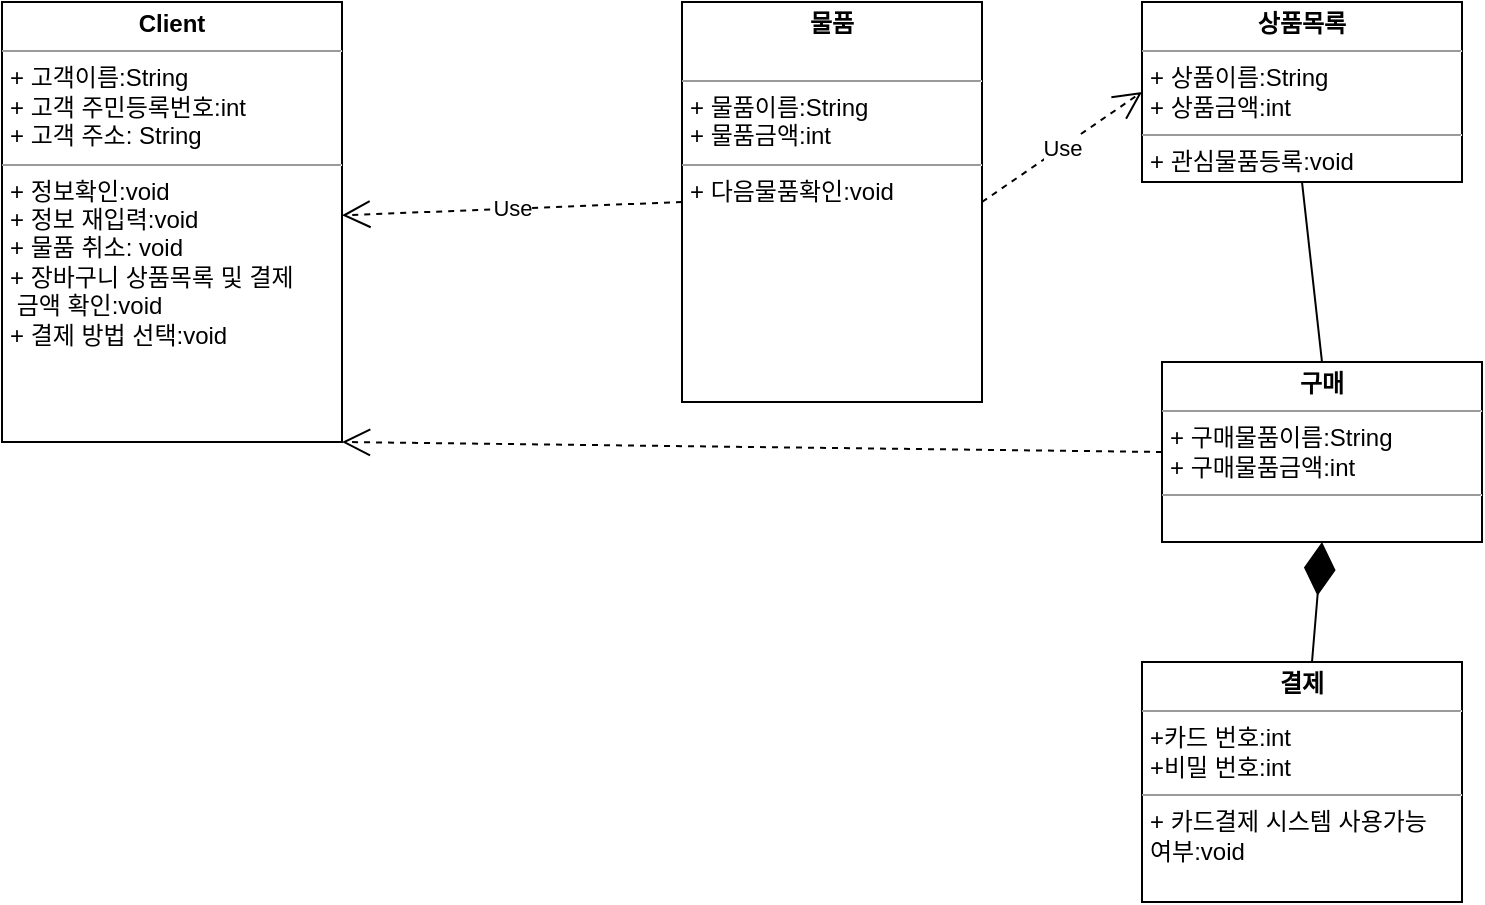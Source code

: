<mxfile version="20.6.0" type="github">
  <diagram id="P_B9VLrwiy2SM6cDXgdw" name="페이지-1">
    <mxGraphModel dx="1698" dy="840" grid="1" gridSize="10" guides="1" tooltips="1" connect="1" arrows="1" fold="1" page="1" pageScale="1" pageWidth="850" pageHeight="1100" math="0" shadow="0">
      <root>
        <mxCell id="0" />
        <mxCell id="1" parent="0" />
        <mxCell id="3WRnLMM7Jg6qpEXT6fHa-1" value="&lt;p style=&quot;margin:0px;margin-top:4px;text-align:center;&quot;&gt;&lt;b&gt;물품&lt;/b&gt;&lt;/p&gt;&lt;br&gt;&lt;hr size=&quot;1&quot;&gt;&lt;p style=&quot;margin:0px;margin-left:4px;&quot;&gt;+ 물품이름:String&lt;/p&gt;&lt;p style=&quot;margin:0px;margin-left:4px;&quot;&gt;+ 물품금액:int&lt;/p&gt;&lt;hr size=&quot;1&quot;&gt;&lt;p style=&quot;margin:0px;margin-left:4px;&quot;&gt;+ 다음물품확인:void&lt;/p&gt;" style="verticalAlign=top;align=left;overflow=fill;fontSize=12;fontFamily=Helvetica;html=1;" vertex="1" parent="1">
          <mxGeometry x="320" y="120" width="150" height="200" as="geometry" />
        </mxCell>
        <mxCell id="3WRnLMM7Jg6qpEXT6fHa-2" value="&lt;p style=&quot;margin:0px;margin-top:4px;text-align:center;&quot;&gt;&lt;b&gt;구매&lt;/b&gt;&lt;/p&gt;&lt;hr size=&quot;1&quot;&gt;&lt;p style=&quot;margin:0px;margin-left:4px;&quot;&gt;+ 구매물품이름:String&lt;/p&gt;&lt;p style=&quot;margin:0px;margin-left:4px;&quot;&gt;+ 구매물품금액:int&lt;/p&gt;&lt;hr size=&quot;1&quot;&gt;&lt;p style=&quot;margin:0px;margin-left:4px;&quot;&gt;&lt;br&gt;&lt;/p&gt;" style="verticalAlign=top;align=left;overflow=fill;fontSize=12;fontFamily=Helvetica;html=1;" vertex="1" parent="1">
          <mxGeometry x="560" y="300" width="160" height="90" as="geometry" />
        </mxCell>
        <mxCell id="3WRnLMM7Jg6qpEXT6fHa-3" value="&lt;p style=&quot;margin:0px;margin-top:4px;text-align:center;&quot;&gt;&lt;b&gt;Client&lt;/b&gt;&lt;/p&gt;&lt;hr size=&quot;1&quot;&gt;&lt;p style=&quot;margin:0px;margin-left:4px;&quot;&gt;+ 고객이름:String&lt;/p&gt;&lt;p style=&quot;margin:0px;margin-left:4px;&quot;&gt;+ 고객 주민등록번호:int&lt;/p&gt;&lt;p style=&quot;margin:0px;margin-left:4px;&quot;&gt;+ 고객 주소: String&lt;/p&gt;&lt;hr size=&quot;1&quot;&gt;&lt;p style=&quot;margin:0px;margin-left:4px;&quot;&gt;+ 정보확인:void&lt;/p&gt;&lt;p style=&quot;margin:0px;margin-left:4px;&quot;&gt;+ 정보 재입력:void&lt;/p&gt;&lt;p style=&quot;margin:0px;margin-left:4px;&quot;&gt;+ 물품 취소: void&lt;/p&gt;&lt;p style=&quot;margin:0px;margin-left:4px;&quot;&gt;+ 장바구니 상품목록 및 결제&lt;/p&gt;&lt;p style=&quot;margin:0px;margin-left:4px;&quot;&gt;&amp;nbsp;금액 확인:void&lt;/p&gt;&lt;p style=&quot;margin:0px;margin-left:4px;&quot;&gt;+ 결제 방법 선택:void&lt;/p&gt;" style="verticalAlign=top;align=left;overflow=fill;fontSize=12;fontFamily=Helvetica;html=1;" vertex="1" parent="1">
          <mxGeometry x="-20" y="120" width="170" height="220" as="geometry" />
        </mxCell>
        <mxCell id="3WRnLMM7Jg6qpEXT6fHa-4" value="&lt;p style=&quot;margin:0px;margin-top:4px;text-align:center;&quot;&gt;&lt;b&gt;상품목록&lt;/b&gt;&lt;/p&gt;&lt;hr size=&quot;1&quot;&gt;&lt;p style=&quot;margin:0px;margin-left:4px;&quot;&gt;+ 상품이름:String&lt;/p&gt;&lt;p style=&quot;margin:0px;margin-left:4px;&quot;&gt;+ 상품금액:int&lt;/p&gt;&lt;hr size=&quot;1&quot;&gt;&lt;p style=&quot;margin:0px;margin-left:4px;&quot;&gt;+ 관심물품등록:void&lt;/p&gt;" style="verticalAlign=top;align=left;overflow=fill;fontSize=12;fontFamily=Helvetica;html=1;" vertex="1" parent="1">
          <mxGeometry x="550" y="120" width="160" height="90" as="geometry" />
        </mxCell>
        <mxCell id="3WRnLMM7Jg6qpEXT6fHa-5" value="&lt;p style=&quot;margin:0px;margin-top:4px;text-align:center;&quot;&gt;&lt;b&gt;결제&lt;/b&gt;&lt;/p&gt;&lt;hr size=&quot;1&quot;&gt;&lt;p style=&quot;margin:0px;margin-left:4px;&quot;&gt;+카드 번호:int&lt;/p&gt;&lt;p style=&quot;margin:0px;margin-left:4px;&quot;&gt;+비밀 번호:int&lt;/p&gt;&lt;hr size=&quot;1&quot;&gt;&lt;p style=&quot;margin:0px;margin-left:4px;&quot;&gt;+ 카드결제 시스템 사용가능&lt;/p&gt;&lt;p style=&quot;margin:0px;margin-left:4px;&quot;&gt;여부:void&lt;/p&gt;" style="verticalAlign=top;align=left;overflow=fill;fontSize=12;fontFamily=Helvetica;html=1;" vertex="1" parent="1">
          <mxGeometry x="550" y="450" width="160" height="120" as="geometry" />
        </mxCell>
        <mxCell id="3WRnLMM7Jg6qpEXT6fHa-7" value="" style="endArrow=open;endSize=12;dashed=1;html=1;rounded=0;exitX=0;exitY=0.5;exitDx=0;exitDy=0;" edge="1" parent="1" source="3WRnLMM7Jg6qpEXT6fHa-2">
          <mxGeometry width="160" relative="1" as="geometry">
            <mxPoint x="180" y="460" as="sourcePoint" />
            <mxPoint x="150" y="340" as="targetPoint" />
          </mxGeometry>
        </mxCell>
        <mxCell id="3WRnLMM7Jg6qpEXT6fHa-8" value="Use" style="endArrow=open;endSize=12;dashed=1;html=1;rounded=0;exitX=0;exitY=0.5;exitDx=0;exitDy=0;" edge="1" parent="1" source="3WRnLMM7Jg6qpEXT6fHa-1" target="3WRnLMM7Jg6qpEXT6fHa-3">
          <mxGeometry width="160" relative="1" as="geometry">
            <mxPoint x="330" y="240" as="sourcePoint" />
            <mxPoint x="490" y="240" as="targetPoint" />
          </mxGeometry>
        </mxCell>
        <mxCell id="3WRnLMM7Jg6qpEXT6fHa-9" value="Use" style="endArrow=open;endSize=12;dashed=1;html=1;rounded=0;entryX=0;entryY=0.5;entryDx=0;entryDy=0;exitX=1;exitY=0.5;exitDx=0;exitDy=0;" edge="1" parent="1" source="3WRnLMM7Jg6qpEXT6fHa-1" target="3WRnLMM7Jg6qpEXT6fHa-4">
          <mxGeometry width="160" relative="1" as="geometry">
            <mxPoint x="320" y="240" as="sourcePoint" />
            <mxPoint x="480" y="240" as="targetPoint" />
          </mxGeometry>
        </mxCell>
        <mxCell id="3WRnLMM7Jg6qpEXT6fHa-10" value="" style="endArrow=diamondThin;endFill=1;endSize=24;html=1;rounded=0;" edge="1" parent="1" source="3WRnLMM7Jg6qpEXT6fHa-5">
          <mxGeometry width="160" relative="1" as="geometry">
            <mxPoint x="630" y="290" as="sourcePoint" />
            <mxPoint x="640" y="390" as="targetPoint" />
          </mxGeometry>
        </mxCell>
        <mxCell id="3WRnLMM7Jg6qpEXT6fHa-11" value="" style="endArrow=none;html=1;rounded=0;entryX=0.5;entryY=1;entryDx=0;entryDy=0;exitX=0.5;exitY=0;exitDx=0;exitDy=0;" edge="1" parent="1" source="3WRnLMM7Jg6qpEXT6fHa-2" target="3WRnLMM7Jg6qpEXT6fHa-4">
          <mxGeometry width="50" height="50" relative="1" as="geometry">
            <mxPoint x="380" y="270" as="sourcePoint" />
            <mxPoint x="430" y="220" as="targetPoint" />
          </mxGeometry>
        </mxCell>
      </root>
    </mxGraphModel>
  </diagram>
</mxfile>
